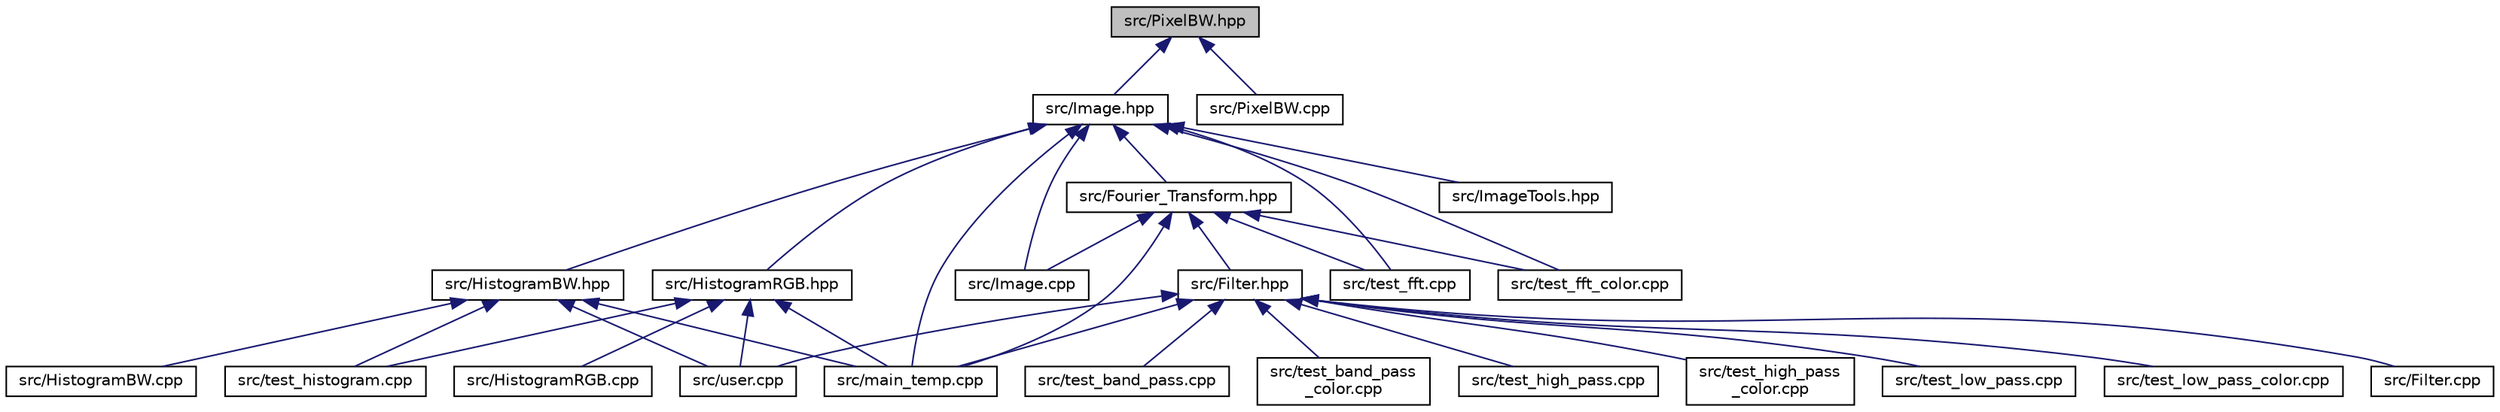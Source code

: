digraph "src/PixelBW.hpp"
{
  edge [fontname="Helvetica",fontsize="10",labelfontname="Helvetica",labelfontsize="10"];
  node [fontname="Helvetica",fontsize="10",shape=record];
  Node1 [label="src/PixelBW.hpp",height=0.2,width=0.4,color="black", fillcolor="grey75", style="filled", fontcolor="black"];
  Node1 -> Node2 [dir="back",color="midnightblue",fontsize="10",style="solid",fontname="Helvetica"];
  Node2 [label="src/Image.hpp",height=0.2,width=0.4,color="black", fillcolor="white", style="filled",URL="$_image_8hpp.html"];
  Node2 -> Node3 [dir="back",color="midnightblue",fontsize="10",style="solid",fontname="Helvetica"];
  Node3 [label="src/Fourier_Transform.hpp",height=0.2,width=0.4,color="black", fillcolor="white", style="filled",URL="$_fourier___transform_8hpp.html"];
  Node3 -> Node4 [dir="back",color="midnightblue",fontsize="10",style="solid",fontname="Helvetica"];
  Node4 [label="src/Filter.hpp",height=0.2,width=0.4,color="black", fillcolor="white", style="filled",URL="$_filter_8hpp.html"];
  Node4 -> Node5 [dir="back",color="midnightblue",fontsize="10",style="solid",fontname="Helvetica"];
  Node5 [label="src/Filter.cpp",height=0.2,width=0.4,color="black", fillcolor="white", style="filled",URL="$_filter_8cpp.html"];
  Node4 -> Node6 [dir="back",color="midnightblue",fontsize="10",style="solid",fontname="Helvetica"];
  Node6 [label="src/main_temp.cpp",height=0.2,width=0.4,color="black", fillcolor="white", style="filled",URL="$main__temp_8cpp.html"];
  Node4 -> Node7 [dir="back",color="midnightblue",fontsize="10",style="solid",fontname="Helvetica"];
  Node7 [label="src/test_band_pass.cpp",height=0.2,width=0.4,color="black", fillcolor="white", style="filled",URL="$test__band__pass_8cpp.html"];
  Node4 -> Node8 [dir="back",color="midnightblue",fontsize="10",style="solid",fontname="Helvetica"];
  Node8 [label="src/test_band_pass\l_color.cpp",height=0.2,width=0.4,color="black", fillcolor="white", style="filled",URL="$test__band__pass__color_8cpp.html"];
  Node4 -> Node9 [dir="back",color="midnightblue",fontsize="10",style="solid",fontname="Helvetica"];
  Node9 [label="src/test_high_pass.cpp",height=0.2,width=0.4,color="black", fillcolor="white", style="filled",URL="$test__high__pass_8cpp.html"];
  Node4 -> Node10 [dir="back",color="midnightblue",fontsize="10",style="solid",fontname="Helvetica"];
  Node10 [label="src/test_high_pass\l_color.cpp",height=0.2,width=0.4,color="black", fillcolor="white", style="filled",URL="$test__high__pass__color_8cpp.html"];
  Node4 -> Node11 [dir="back",color="midnightblue",fontsize="10",style="solid",fontname="Helvetica"];
  Node11 [label="src/test_low_pass.cpp",height=0.2,width=0.4,color="black", fillcolor="white", style="filled",URL="$test__low__pass_8cpp.html"];
  Node4 -> Node12 [dir="back",color="midnightblue",fontsize="10",style="solid",fontname="Helvetica"];
  Node12 [label="src/test_low_pass_color.cpp",height=0.2,width=0.4,color="black", fillcolor="white", style="filled",URL="$test__low__pass__color_8cpp.html"];
  Node4 -> Node13 [dir="back",color="midnightblue",fontsize="10",style="solid",fontname="Helvetica"];
  Node13 [label="src/user.cpp",height=0.2,width=0.4,color="black", fillcolor="white", style="filled",URL="$user_8cpp.html"];
  Node3 -> Node14 [dir="back",color="midnightblue",fontsize="10",style="solid",fontname="Helvetica"];
  Node14 [label="src/Image.cpp",height=0.2,width=0.4,color="black", fillcolor="white", style="filled",URL="$_image_8cpp.html"];
  Node3 -> Node6 [dir="back",color="midnightblue",fontsize="10",style="solid",fontname="Helvetica"];
  Node3 -> Node15 [dir="back",color="midnightblue",fontsize="10",style="solid",fontname="Helvetica"];
  Node15 [label="src/test_fft.cpp",height=0.2,width=0.4,color="black", fillcolor="white", style="filled",URL="$test__fft_8cpp.html"];
  Node3 -> Node16 [dir="back",color="midnightblue",fontsize="10",style="solid",fontname="Helvetica"];
  Node16 [label="src/test_fft_color.cpp",height=0.2,width=0.4,color="black", fillcolor="white", style="filled",URL="$test__fft__color_8cpp.html"];
  Node2 -> Node17 [dir="back",color="midnightblue",fontsize="10",style="solid",fontname="Helvetica"];
  Node17 [label="src/HistogramBW.hpp",height=0.2,width=0.4,color="black", fillcolor="white", style="filled",URL="$_histogram_b_w_8hpp.html"];
  Node17 -> Node18 [dir="back",color="midnightblue",fontsize="10",style="solid",fontname="Helvetica"];
  Node18 [label="src/HistogramBW.cpp",height=0.2,width=0.4,color="black", fillcolor="white", style="filled",URL="$_histogram_b_w_8cpp.html"];
  Node17 -> Node6 [dir="back",color="midnightblue",fontsize="10",style="solid",fontname="Helvetica"];
  Node17 -> Node19 [dir="back",color="midnightblue",fontsize="10",style="solid",fontname="Helvetica"];
  Node19 [label="src/test_histogram.cpp",height=0.2,width=0.4,color="black", fillcolor="white", style="filled",URL="$test__histogram_8cpp.html"];
  Node17 -> Node13 [dir="back",color="midnightblue",fontsize="10",style="solid",fontname="Helvetica"];
  Node2 -> Node20 [dir="back",color="midnightblue",fontsize="10",style="solid",fontname="Helvetica"];
  Node20 [label="src/HistogramRGB.hpp",height=0.2,width=0.4,color="black", fillcolor="white", style="filled",URL="$_histogram_r_g_b_8hpp.html"];
  Node20 -> Node21 [dir="back",color="midnightblue",fontsize="10",style="solid",fontname="Helvetica"];
  Node21 [label="src/HistogramRGB.cpp",height=0.2,width=0.4,color="black", fillcolor="white", style="filled",URL="$_histogram_r_g_b_8cpp.html"];
  Node20 -> Node6 [dir="back",color="midnightblue",fontsize="10",style="solid",fontname="Helvetica"];
  Node20 -> Node19 [dir="back",color="midnightblue",fontsize="10",style="solid",fontname="Helvetica"];
  Node20 -> Node13 [dir="back",color="midnightblue",fontsize="10",style="solid",fontname="Helvetica"];
  Node2 -> Node14 [dir="back",color="midnightblue",fontsize="10",style="solid",fontname="Helvetica"];
  Node2 -> Node22 [dir="back",color="midnightblue",fontsize="10",style="solid",fontname="Helvetica"];
  Node22 [label="src/ImageTools.hpp",height=0.2,width=0.4,color="black", fillcolor="white", style="filled",URL="$_image_tools_8hpp.html"];
  Node2 -> Node6 [dir="back",color="midnightblue",fontsize="10",style="solid",fontname="Helvetica"];
  Node2 -> Node15 [dir="back",color="midnightblue",fontsize="10",style="solid",fontname="Helvetica"];
  Node2 -> Node16 [dir="back",color="midnightblue",fontsize="10",style="solid",fontname="Helvetica"];
  Node1 -> Node23 [dir="back",color="midnightblue",fontsize="10",style="solid",fontname="Helvetica"];
  Node23 [label="src/PixelBW.cpp",height=0.2,width=0.4,color="black", fillcolor="white", style="filled",URL="$_pixel_b_w_8cpp.html"];
}
